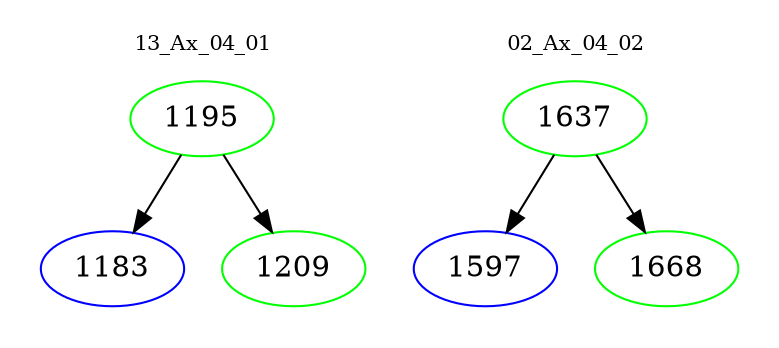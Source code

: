 digraph{
subgraph cluster_0 {
color = white
label = "13_Ax_04_01";
fontsize=10;
T0_1195 [label="1195", color="green"]
T0_1195 -> T0_1183 [color="black"]
T0_1183 [label="1183", color="blue"]
T0_1195 -> T0_1209 [color="black"]
T0_1209 [label="1209", color="green"]
}
subgraph cluster_1 {
color = white
label = "02_Ax_04_02";
fontsize=10;
T1_1637 [label="1637", color="green"]
T1_1637 -> T1_1597 [color="black"]
T1_1597 [label="1597", color="blue"]
T1_1637 -> T1_1668 [color="black"]
T1_1668 [label="1668", color="green"]
}
}

